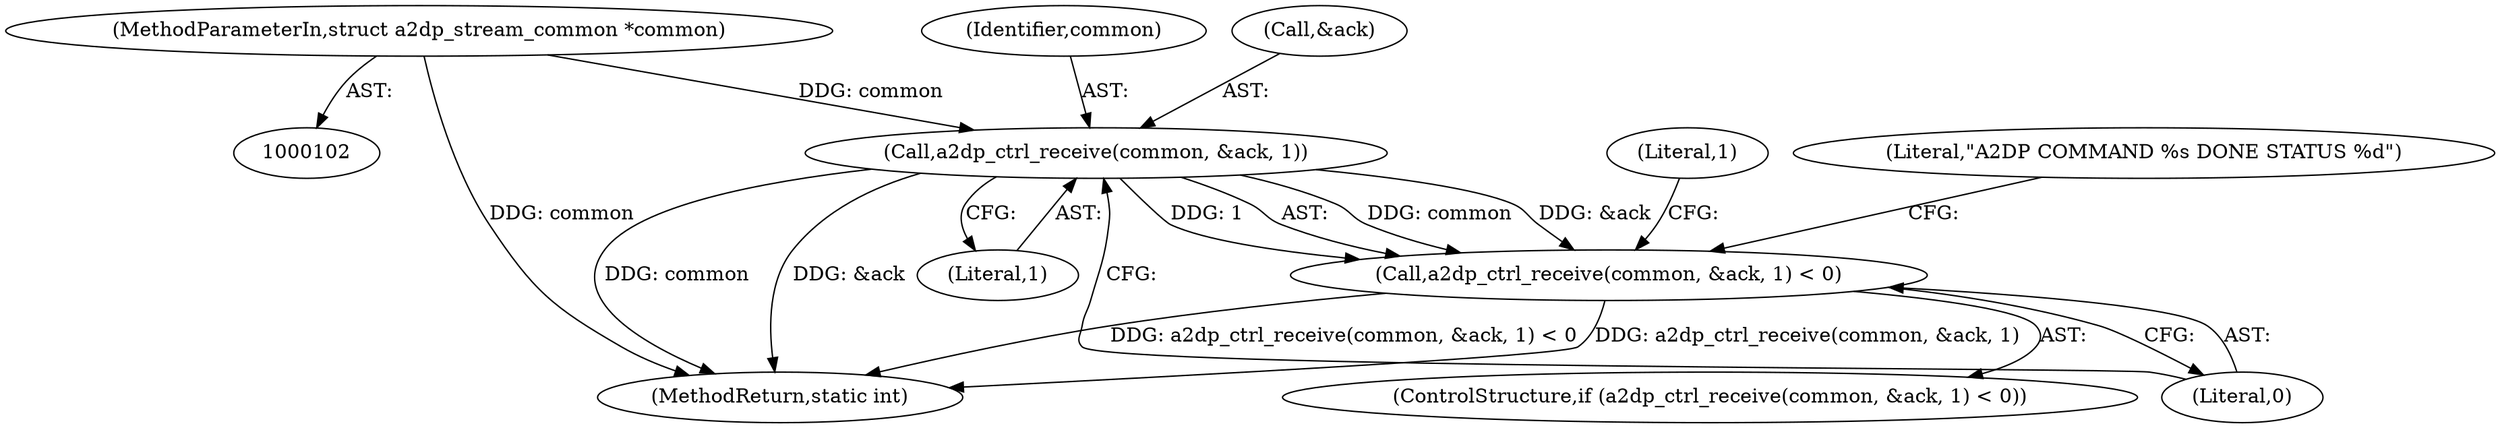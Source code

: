 digraph "0_Android_472271b153c5dc53c28beac55480a8d8434b2d5c@pointer" {
"1000143" [label="(Call,a2dp_ctrl_receive(common, &ack, 1))"];
"1000103" [label="(MethodParameterIn,struct a2dp_stream_common *common)"];
"1000142" [label="(Call,a2dp_ctrl_receive(common, &ack, 1) < 0)"];
"1000172" [label="(MethodReturn,static int)"];
"1000142" [label="(Call,a2dp_ctrl_receive(common, &ack, 1) < 0)"];
"1000103" [label="(MethodParameterIn,struct a2dp_stream_common *common)"];
"1000147" [label="(Literal,1)"];
"1000144" [label="(Identifier,common)"];
"1000145" [label="(Call,&ack)"];
"1000148" [label="(Literal,0)"];
"1000141" [label="(ControlStructure,if (a2dp_ctrl_receive(common, &ack, 1) < 0))"];
"1000151" [label="(Literal,1)"];
"1000143" [label="(Call,a2dp_ctrl_receive(common, &ack, 1))"];
"1000153" [label="(Literal,\"A2DP COMMAND %s DONE STATUS %d\")"];
"1000143" -> "1000142"  [label="AST: "];
"1000143" -> "1000147"  [label="CFG: "];
"1000144" -> "1000143"  [label="AST: "];
"1000145" -> "1000143"  [label="AST: "];
"1000147" -> "1000143"  [label="AST: "];
"1000148" -> "1000143"  [label="CFG: "];
"1000143" -> "1000172"  [label="DDG: common"];
"1000143" -> "1000172"  [label="DDG: &ack"];
"1000143" -> "1000142"  [label="DDG: common"];
"1000143" -> "1000142"  [label="DDG: &ack"];
"1000143" -> "1000142"  [label="DDG: 1"];
"1000103" -> "1000143"  [label="DDG: common"];
"1000103" -> "1000102"  [label="AST: "];
"1000103" -> "1000172"  [label="DDG: common"];
"1000142" -> "1000141"  [label="AST: "];
"1000142" -> "1000148"  [label="CFG: "];
"1000148" -> "1000142"  [label="AST: "];
"1000151" -> "1000142"  [label="CFG: "];
"1000153" -> "1000142"  [label="CFG: "];
"1000142" -> "1000172"  [label="DDG: a2dp_ctrl_receive(common, &ack, 1) < 0"];
"1000142" -> "1000172"  [label="DDG: a2dp_ctrl_receive(common, &ack, 1)"];
}
